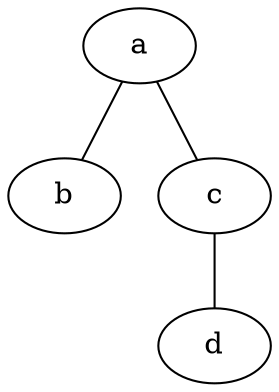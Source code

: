 graph A {
    a -- b
    a -- c
    c -- d
}

graph "A'" {
    "a'" -- "b'"
    "a'" -- "c'"
    "c'" -- "d'"
    //edge [style=invis]
    "b'" -- "d'"
    "c'" -- "b'"
    "c'" -- "a'"
}
